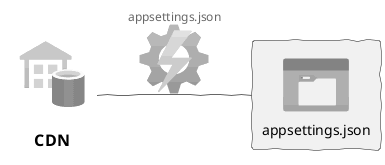 @startuml

!include <azure/AzureCommon.puml>
!include <azure/AzureSimplified.puml>
!include <azure/Management/AzureAutomation.puml>
!include <azure/Storage/AzureDataLakeStorage.puml>
!include <azure/Databases/AzureDatabaseForPostgreSQL.puml>
!include <azure/Storage/AzureFileStorage.puml>
!include <azure/Web/AzureCDN.puml>
!include <azure/Databases/AzureSqlStretchDatabase.puml>

!include <cloudinsight/windows>

left to right direction

skinparam handwritten true
skinparam monochrome true
skinparam packageStyle rect
skinparam defaultFontName Futura
skinparam shadowing false

' skinparam RectangleFontName Impact
' skinparam RectangleFontColor Orange
' skinparam RectangleFontSize 20
' skinparam RectangleBackgroundColor White
' skinparam RectangleBorderColor White
' skinparam RectangleShadowing false

AzureSqlStretchDatabase(a, "CDN", "")
rectangle "<color:green><$AzureFileStorage></color>\nappsettings.json" as f

a -- f : "appsettings.json <$AzureAutomation>"

@enduml